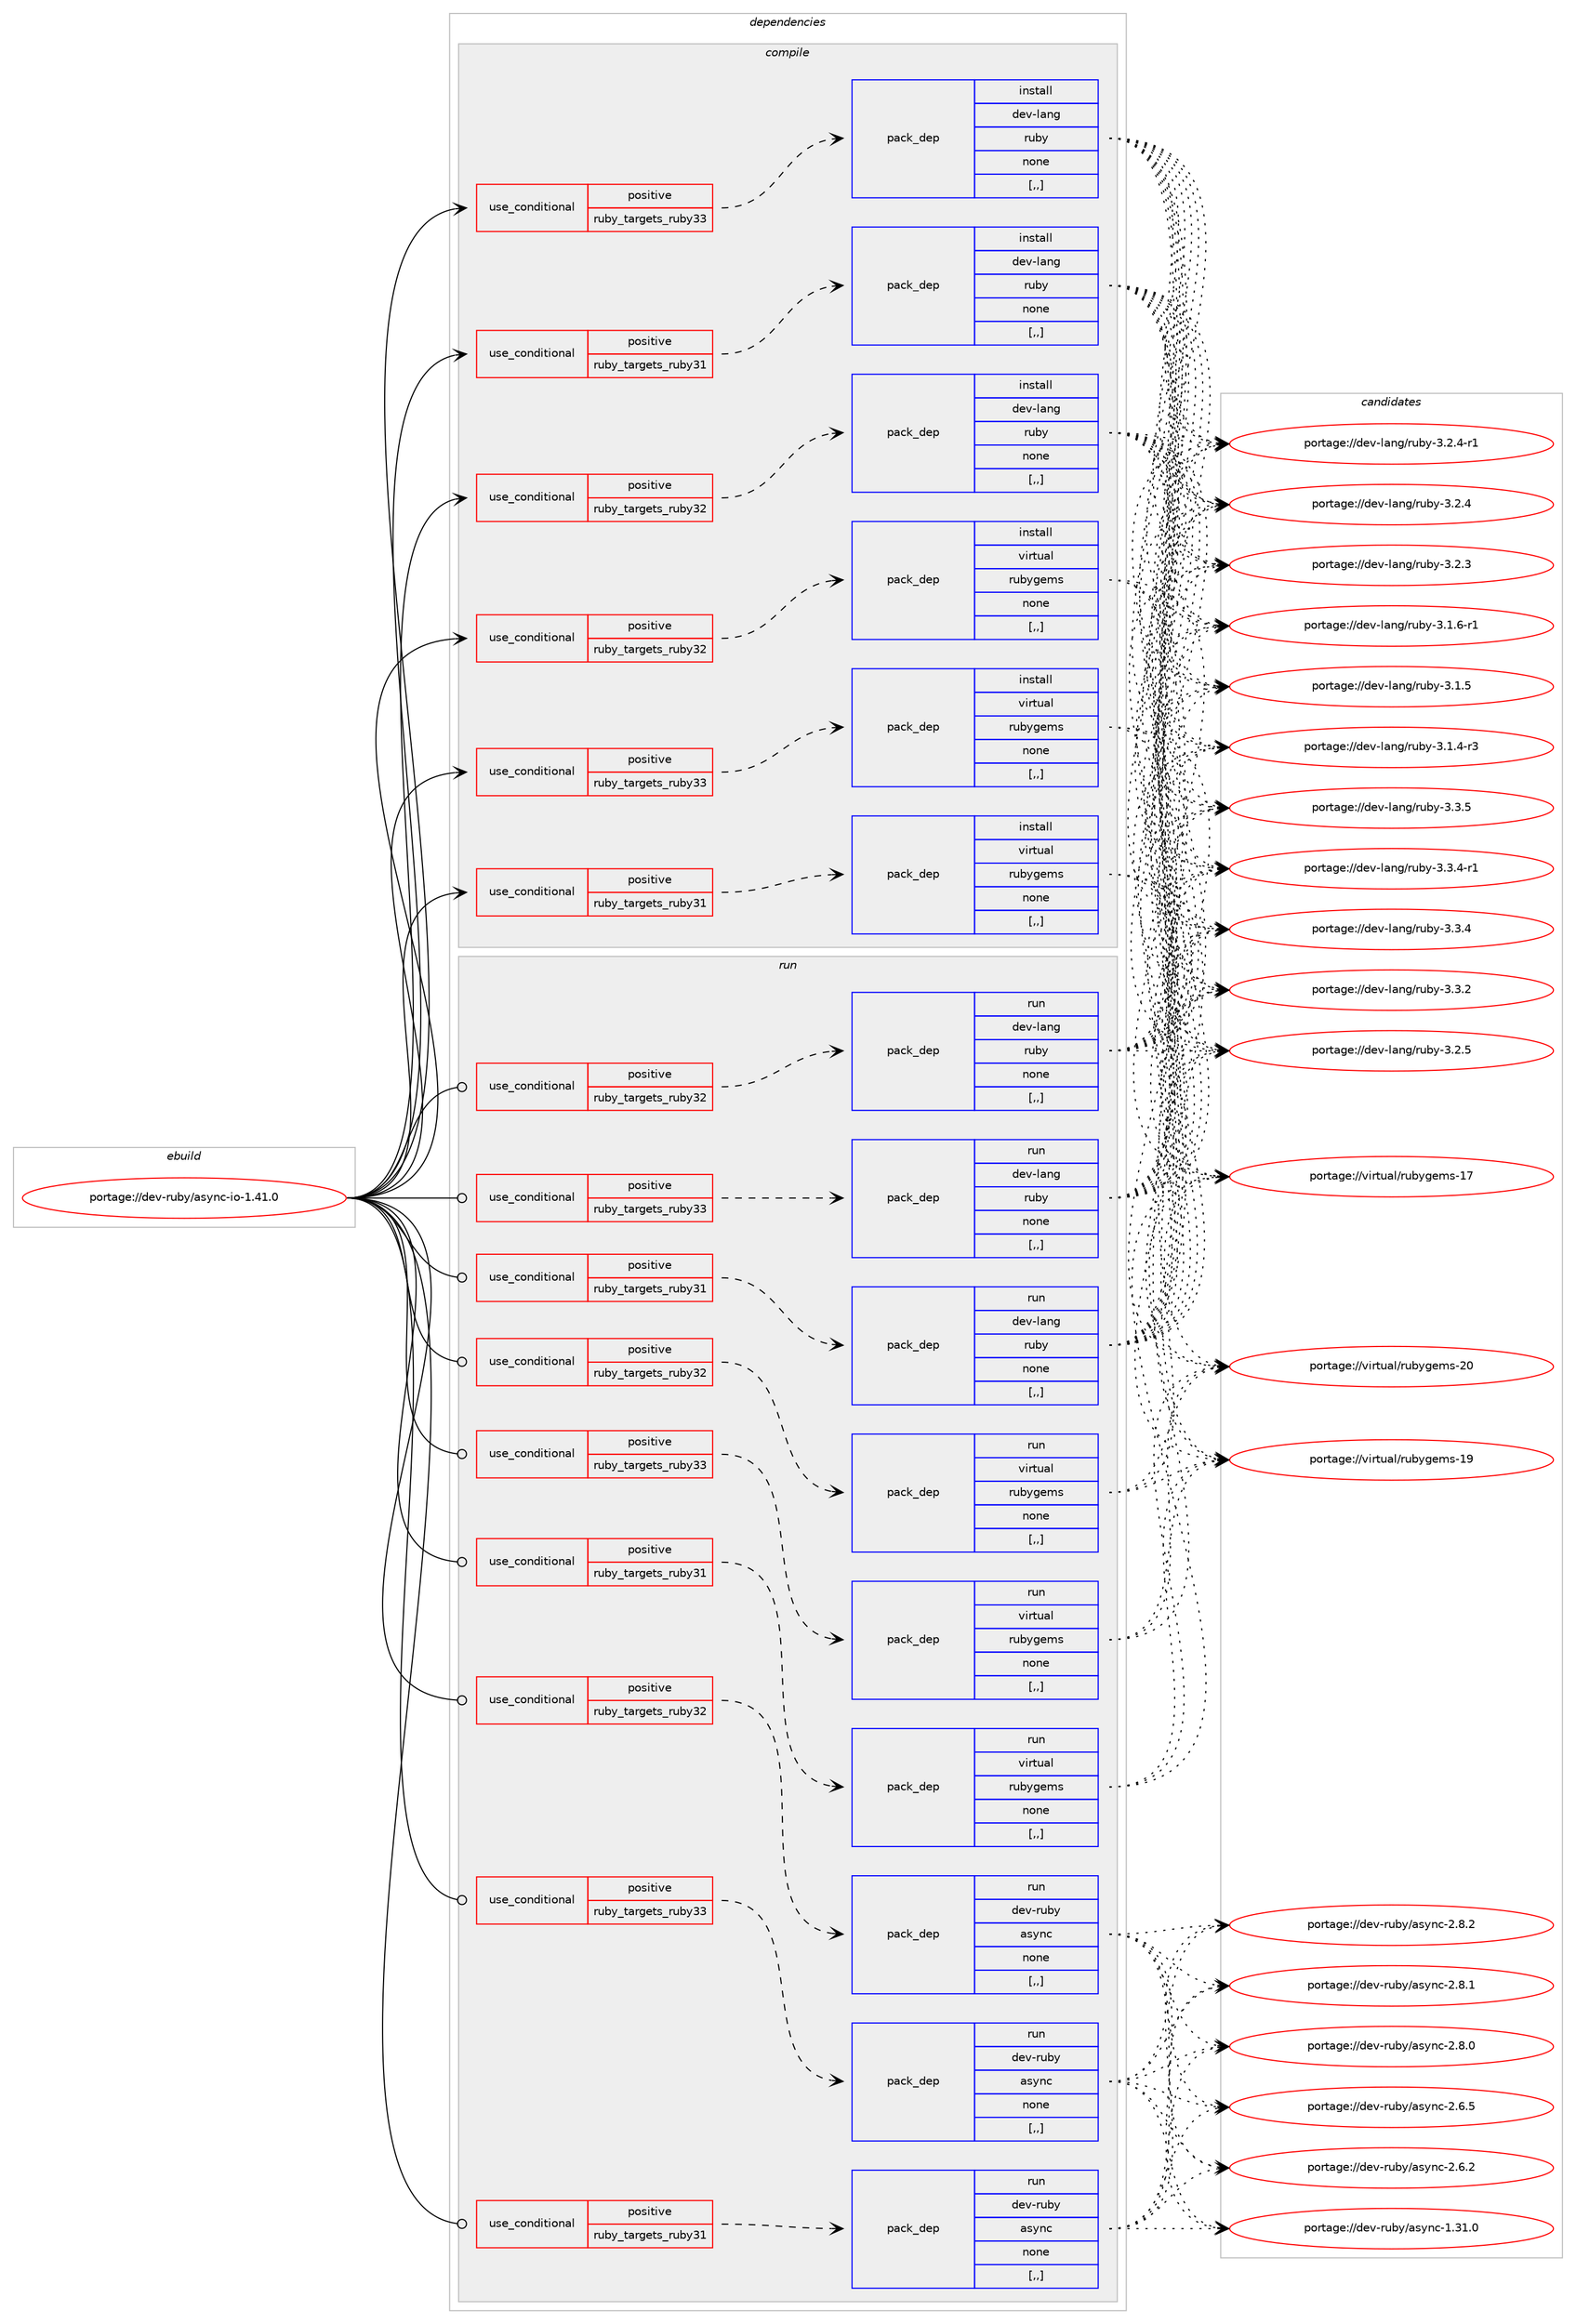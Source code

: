 digraph prolog {

# *************
# Graph options
# *************

newrank=true;
concentrate=true;
compound=true;
graph [rankdir=LR,fontname=Helvetica,fontsize=10,ranksep=1.5];#, ranksep=2.5, nodesep=0.2];
edge  [arrowhead=vee];
node  [fontname=Helvetica,fontsize=10];

# **********
# The ebuild
# **********

subgraph cluster_leftcol {
color=gray;
label=<<i>ebuild</i>>;
id [label="portage://dev-ruby/async-io-1.41.0", color=red, width=4, href="../dev-ruby/async-io-1.41.0.svg"];
}

# ****************
# The dependencies
# ****************

subgraph cluster_midcol {
color=gray;
label=<<i>dependencies</i>>;
subgraph cluster_compile {
fillcolor="#eeeeee";
style=filled;
label=<<i>compile</i>>;
subgraph cond175322 {
dependency672524 [label=<<TABLE BORDER="0" CELLBORDER="1" CELLSPACING="0" CELLPADDING="4"><TR><TD ROWSPAN="3" CELLPADDING="10">use_conditional</TD></TR><TR><TD>positive</TD></TR><TR><TD>ruby_targets_ruby31</TD></TR></TABLE>>, shape=none, color=red];
subgraph pack492317 {
dependency672525 [label=<<TABLE BORDER="0" CELLBORDER="1" CELLSPACING="0" CELLPADDING="4" WIDTH="220"><TR><TD ROWSPAN="6" CELLPADDING="30">pack_dep</TD></TR><TR><TD WIDTH="110">install</TD></TR><TR><TD>dev-lang</TD></TR><TR><TD>ruby</TD></TR><TR><TD>none</TD></TR><TR><TD>[,,]</TD></TR></TABLE>>, shape=none, color=blue];
}
dependency672524:e -> dependency672525:w [weight=20,style="dashed",arrowhead="vee"];
}
id:e -> dependency672524:w [weight=20,style="solid",arrowhead="vee"];
subgraph cond175323 {
dependency672526 [label=<<TABLE BORDER="0" CELLBORDER="1" CELLSPACING="0" CELLPADDING="4"><TR><TD ROWSPAN="3" CELLPADDING="10">use_conditional</TD></TR><TR><TD>positive</TD></TR><TR><TD>ruby_targets_ruby31</TD></TR></TABLE>>, shape=none, color=red];
subgraph pack492318 {
dependency672527 [label=<<TABLE BORDER="0" CELLBORDER="1" CELLSPACING="0" CELLPADDING="4" WIDTH="220"><TR><TD ROWSPAN="6" CELLPADDING="30">pack_dep</TD></TR><TR><TD WIDTH="110">install</TD></TR><TR><TD>virtual</TD></TR><TR><TD>rubygems</TD></TR><TR><TD>none</TD></TR><TR><TD>[,,]</TD></TR></TABLE>>, shape=none, color=blue];
}
dependency672526:e -> dependency672527:w [weight=20,style="dashed",arrowhead="vee"];
}
id:e -> dependency672526:w [weight=20,style="solid",arrowhead="vee"];
subgraph cond175324 {
dependency672528 [label=<<TABLE BORDER="0" CELLBORDER="1" CELLSPACING="0" CELLPADDING="4"><TR><TD ROWSPAN="3" CELLPADDING="10">use_conditional</TD></TR><TR><TD>positive</TD></TR><TR><TD>ruby_targets_ruby32</TD></TR></TABLE>>, shape=none, color=red];
subgraph pack492319 {
dependency672529 [label=<<TABLE BORDER="0" CELLBORDER="1" CELLSPACING="0" CELLPADDING="4" WIDTH="220"><TR><TD ROWSPAN="6" CELLPADDING="30">pack_dep</TD></TR><TR><TD WIDTH="110">install</TD></TR><TR><TD>dev-lang</TD></TR><TR><TD>ruby</TD></TR><TR><TD>none</TD></TR><TR><TD>[,,]</TD></TR></TABLE>>, shape=none, color=blue];
}
dependency672528:e -> dependency672529:w [weight=20,style="dashed",arrowhead="vee"];
}
id:e -> dependency672528:w [weight=20,style="solid",arrowhead="vee"];
subgraph cond175325 {
dependency672530 [label=<<TABLE BORDER="0" CELLBORDER="1" CELLSPACING="0" CELLPADDING="4"><TR><TD ROWSPAN="3" CELLPADDING="10">use_conditional</TD></TR><TR><TD>positive</TD></TR><TR><TD>ruby_targets_ruby32</TD></TR></TABLE>>, shape=none, color=red];
subgraph pack492320 {
dependency672531 [label=<<TABLE BORDER="0" CELLBORDER="1" CELLSPACING="0" CELLPADDING="4" WIDTH="220"><TR><TD ROWSPAN="6" CELLPADDING="30">pack_dep</TD></TR><TR><TD WIDTH="110">install</TD></TR><TR><TD>virtual</TD></TR><TR><TD>rubygems</TD></TR><TR><TD>none</TD></TR><TR><TD>[,,]</TD></TR></TABLE>>, shape=none, color=blue];
}
dependency672530:e -> dependency672531:w [weight=20,style="dashed",arrowhead="vee"];
}
id:e -> dependency672530:w [weight=20,style="solid",arrowhead="vee"];
subgraph cond175326 {
dependency672532 [label=<<TABLE BORDER="0" CELLBORDER="1" CELLSPACING="0" CELLPADDING="4"><TR><TD ROWSPAN="3" CELLPADDING="10">use_conditional</TD></TR><TR><TD>positive</TD></TR><TR><TD>ruby_targets_ruby33</TD></TR></TABLE>>, shape=none, color=red];
subgraph pack492321 {
dependency672533 [label=<<TABLE BORDER="0" CELLBORDER="1" CELLSPACING="0" CELLPADDING="4" WIDTH="220"><TR><TD ROWSPAN="6" CELLPADDING="30">pack_dep</TD></TR><TR><TD WIDTH="110">install</TD></TR><TR><TD>dev-lang</TD></TR><TR><TD>ruby</TD></TR><TR><TD>none</TD></TR><TR><TD>[,,]</TD></TR></TABLE>>, shape=none, color=blue];
}
dependency672532:e -> dependency672533:w [weight=20,style="dashed",arrowhead="vee"];
}
id:e -> dependency672532:w [weight=20,style="solid",arrowhead="vee"];
subgraph cond175327 {
dependency672534 [label=<<TABLE BORDER="0" CELLBORDER="1" CELLSPACING="0" CELLPADDING="4"><TR><TD ROWSPAN="3" CELLPADDING="10">use_conditional</TD></TR><TR><TD>positive</TD></TR><TR><TD>ruby_targets_ruby33</TD></TR></TABLE>>, shape=none, color=red];
subgraph pack492322 {
dependency672535 [label=<<TABLE BORDER="0" CELLBORDER="1" CELLSPACING="0" CELLPADDING="4" WIDTH="220"><TR><TD ROWSPAN="6" CELLPADDING="30">pack_dep</TD></TR><TR><TD WIDTH="110">install</TD></TR><TR><TD>virtual</TD></TR><TR><TD>rubygems</TD></TR><TR><TD>none</TD></TR><TR><TD>[,,]</TD></TR></TABLE>>, shape=none, color=blue];
}
dependency672534:e -> dependency672535:w [weight=20,style="dashed",arrowhead="vee"];
}
id:e -> dependency672534:w [weight=20,style="solid",arrowhead="vee"];
}
subgraph cluster_compileandrun {
fillcolor="#eeeeee";
style=filled;
label=<<i>compile and run</i>>;
}
subgraph cluster_run {
fillcolor="#eeeeee";
style=filled;
label=<<i>run</i>>;
subgraph cond175328 {
dependency672536 [label=<<TABLE BORDER="0" CELLBORDER="1" CELLSPACING="0" CELLPADDING="4"><TR><TD ROWSPAN="3" CELLPADDING="10">use_conditional</TD></TR><TR><TD>positive</TD></TR><TR><TD>ruby_targets_ruby31</TD></TR></TABLE>>, shape=none, color=red];
subgraph pack492323 {
dependency672537 [label=<<TABLE BORDER="0" CELLBORDER="1" CELLSPACING="0" CELLPADDING="4" WIDTH="220"><TR><TD ROWSPAN="6" CELLPADDING="30">pack_dep</TD></TR><TR><TD WIDTH="110">run</TD></TR><TR><TD>dev-lang</TD></TR><TR><TD>ruby</TD></TR><TR><TD>none</TD></TR><TR><TD>[,,]</TD></TR></TABLE>>, shape=none, color=blue];
}
dependency672536:e -> dependency672537:w [weight=20,style="dashed",arrowhead="vee"];
}
id:e -> dependency672536:w [weight=20,style="solid",arrowhead="odot"];
subgraph cond175329 {
dependency672538 [label=<<TABLE BORDER="0" CELLBORDER="1" CELLSPACING="0" CELLPADDING="4"><TR><TD ROWSPAN="3" CELLPADDING="10">use_conditional</TD></TR><TR><TD>positive</TD></TR><TR><TD>ruby_targets_ruby31</TD></TR></TABLE>>, shape=none, color=red];
subgraph pack492324 {
dependency672539 [label=<<TABLE BORDER="0" CELLBORDER="1" CELLSPACING="0" CELLPADDING="4" WIDTH="220"><TR><TD ROWSPAN="6" CELLPADDING="30">pack_dep</TD></TR><TR><TD WIDTH="110">run</TD></TR><TR><TD>dev-ruby</TD></TR><TR><TD>async</TD></TR><TR><TD>none</TD></TR><TR><TD>[,,]</TD></TR></TABLE>>, shape=none, color=blue];
}
dependency672538:e -> dependency672539:w [weight=20,style="dashed",arrowhead="vee"];
}
id:e -> dependency672538:w [weight=20,style="solid",arrowhead="odot"];
subgraph cond175330 {
dependency672540 [label=<<TABLE BORDER="0" CELLBORDER="1" CELLSPACING="0" CELLPADDING="4"><TR><TD ROWSPAN="3" CELLPADDING="10">use_conditional</TD></TR><TR><TD>positive</TD></TR><TR><TD>ruby_targets_ruby31</TD></TR></TABLE>>, shape=none, color=red];
subgraph pack492325 {
dependency672541 [label=<<TABLE BORDER="0" CELLBORDER="1" CELLSPACING="0" CELLPADDING="4" WIDTH="220"><TR><TD ROWSPAN="6" CELLPADDING="30">pack_dep</TD></TR><TR><TD WIDTH="110">run</TD></TR><TR><TD>virtual</TD></TR><TR><TD>rubygems</TD></TR><TR><TD>none</TD></TR><TR><TD>[,,]</TD></TR></TABLE>>, shape=none, color=blue];
}
dependency672540:e -> dependency672541:w [weight=20,style="dashed",arrowhead="vee"];
}
id:e -> dependency672540:w [weight=20,style="solid",arrowhead="odot"];
subgraph cond175331 {
dependency672542 [label=<<TABLE BORDER="0" CELLBORDER="1" CELLSPACING="0" CELLPADDING="4"><TR><TD ROWSPAN="3" CELLPADDING="10">use_conditional</TD></TR><TR><TD>positive</TD></TR><TR><TD>ruby_targets_ruby32</TD></TR></TABLE>>, shape=none, color=red];
subgraph pack492326 {
dependency672543 [label=<<TABLE BORDER="0" CELLBORDER="1" CELLSPACING="0" CELLPADDING="4" WIDTH="220"><TR><TD ROWSPAN="6" CELLPADDING="30">pack_dep</TD></TR><TR><TD WIDTH="110">run</TD></TR><TR><TD>dev-lang</TD></TR><TR><TD>ruby</TD></TR><TR><TD>none</TD></TR><TR><TD>[,,]</TD></TR></TABLE>>, shape=none, color=blue];
}
dependency672542:e -> dependency672543:w [weight=20,style="dashed",arrowhead="vee"];
}
id:e -> dependency672542:w [weight=20,style="solid",arrowhead="odot"];
subgraph cond175332 {
dependency672544 [label=<<TABLE BORDER="0" CELLBORDER="1" CELLSPACING="0" CELLPADDING="4"><TR><TD ROWSPAN="3" CELLPADDING="10">use_conditional</TD></TR><TR><TD>positive</TD></TR><TR><TD>ruby_targets_ruby32</TD></TR></TABLE>>, shape=none, color=red];
subgraph pack492327 {
dependency672545 [label=<<TABLE BORDER="0" CELLBORDER="1" CELLSPACING="0" CELLPADDING="4" WIDTH="220"><TR><TD ROWSPAN="6" CELLPADDING="30">pack_dep</TD></TR><TR><TD WIDTH="110">run</TD></TR><TR><TD>dev-ruby</TD></TR><TR><TD>async</TD></TR><TR><TD>none</TD></TR><TR><TD>[,,]</TD></TR></TABLE>>, shape=none, color=blue];
}
dependency672544:e -> dependency672545:w [weight=20,style="dashed",arrowhead="vee"];
}
id:e -> dependency672544:w [weight=20,style="solid",arrowhead="odot"];
subgraph cond175333 {
dependency672546 [label=<<TABLE BORDER="0" CELLBORDER="1" CELLSPACING="0" CELLPADDING="4"><TR><TD ROWSPAN="3" CELLPADDING="10">use_conditional</TD></TR><TR><TD>positive</TD></TR><TR><TD>ruby_targets_ruby32</TD></TR></TABLE>>, shape=none, color=red];
subgraph pack492328 {
dependency672547 [label=<<TABLE BORDER="0" CELLBORDER="1" CELLSPACING="0" CELLPADDING="4" WIDTH="220"><TR><TD ROWSPAN="6" CELLPADDING="30">pack_dep</TD></TR><TR><TD WIDTH="110">run</TD></TR><TR><TD>virtual</TD></TR><TR><TD>rubygems</TD></TR><TR><TD>none</TD></TR><TR><TD>[,,]</TD></TR></TABLE>>, shape=none, color=blue];
}
dependency672546:e -> dependency672547:w [weight=20,style="dashed",arrowhead="vee"];
}
id:e -> dependency672546:w [weight=20,style="solid",arrowhead="odot"];
subgraph cond175334 {
dependency672548 [label=<<TABLE BORDER="0" CELLBORDER="1" CELLSPACING="0" CELLPADDING="4"><TR><TD ROWSPAN="3" CELLPADDING="10">use_conditional</TD></TR><TR><TD>positive</TD></TR><TR><TD>ruby_targets_ruby33</TD></TR></TABLE>>, shape=none, color=red];
subgraph pack492329 {
dependency672549 [label=<<TABLE BORDER="0" CELLBORDER="1" CELLSPACING="0" CELLPADDING="4" WIDTH="220"><TR><TD ROWSPAN="6" CELLPADDING="30">pack_dep</TD></TR><TR><TD WIDTH="110">run</TD></TR><TR><TD>dev-lang</TD></TR><TR><TD>ruby</TD></TR><TR><TD>none</TD></TR><TR><TD>[,,]</TD></TR></TABLE>>, shape=none, color=blue];
}
dependency672548:e -> dependency672549:w [weight=20,style="dashed",arrowhead="vee"];
}
id:e -> dependency672548:w [weight=20,style="solid",arrowhead="odot"];
subgraph cond175335 {
dependency672550 [label=<<TABLE BORDER="0" CELLBORDER="1" CELLSPACING="0" CELLPADDING="4"><TR><TD ROWSPAN="3" CELLPADDING="10">use_conditional</TD></TR><TR><TD>positive</TD></TR><TR><TD>ruby_targets_ruby33</TD></TR></TABLE>>, shape=none, color=red];
subgraph pack492330 {
dependency672551 [label=<<TABLE BORDER="0" CELLBORDER="1" CELLSPACING="0" CELLPADDING="4" WIDTH="220"><TR><TD ROWSPAN="6" CELLPADDING="30">pack_dep</TD></TR><TR><TD WIDTH="110">run</TD></TR><TR><TD>dev-ruby</TD></TR><TR><TD>async</TD></TR><TR><TD>none</TD></TR><TR><TD>[,,]</TD></TR></TABLE>>, shape=none, color=blue];
}
dependency672550:e -> dependency672551:w [weight=20,style="dashed",arrowhead="vee"];
}
id:e -> dependency672550:w [weight=20,style="solid",arrowhead="odot"];
subgraph cond175336 {
dependency672552 [label=<<TABLE BORDER="0" CELLBORDER="1" CELLSPACING="0" CELLPADDING="4"><TR><TD ROWSPAN="3" CELLPADDING="10">use_conditional</TD></TR><TR><TD>positive</TD></TR><TR><TD>ruby_targets_ruby33</TD></TR></TABLE>>, shape=none, color=red];
subgraph pack492331 {
dependency672553 [label=<<TABLE BORDER="0" CELLBORDER="1" CELLSPACING="0" CELLPADDING="4" WIDTH="220"><TR><TD ROWSPAN="6" CELLPADDING="30">pack_dep</TD></TR><TR><TD WIDTH="110">run</TD></TR><TR><TD>virtual</TD></TR><TR><TD>rubygems</TD></TR><TR><TD>none</TD></TR><TR><TD>[,,]</TD></TR></TABLE>>, shape=none, color=blue];
}
dependency672552:e -> dependency672553:w [weight=20,style="dashed",arrowhead="vee"];
}
id:e -> dependency672552:w [weight=20,style="solid",arrowhead="odot"];
}
}

# **************
# The candidates
# **************

subgraph cluster_choices {
rank=same;
color=gray;
label=<<i>candidates</i>>;

subgraph choice492317 {
color=black;
nodesep=1;
choice10010111845108971101034711411798121455146514653 [label="portage://dev-lang/ruby-3.3.5", color=red, width=4,href="../dev-lang/ruby-3.3.5.svg"];
choice100101118451089711010347114117981214551465146524511449 [label="portage://dev-lang/ruby-3.3.4-r1", color=red, width=4,href="../dev-lang/ruby-3.3.4-r1.svg"];
choice10010111845108971101034711411798121455146514652 [label="portage://dev-lang/ruby-3.3.4", color=red, width=4,href="../dev-lang/ruby-3.3.4.svg"];
choice10010111845108971101034711411798121455146514650 [label="portage://dev-lang/ruby-3.3.2", color=red, width=4,href="../dev-lang/ruby-3.3.2.svg"];
choice10010111845108971101034711411798121455146504653 [label="portage://dev-lang/ruby-3.2.5", color=red, width=4,href="../dev-lang/ruby-3.2.5.svg"];
choice100101118451089711010347114117981214551465046524511449 [label="portage://dev-lang/ruby-3.2.4-r1", color=red, width=4,href="../dev-lang/ruby-3.2.4-r1.svg"];
choice10010111845108971101034711411798121455146504652 [label="portage://dev-lang/ruby-3.2.4", color=red, width=4,href="../dev-lang/ruby-3.2.4.svg"];
choice10010111845108971101034711411798121455146504651 [label="portage://dev-lang/ruby-3.2.3", color=red, width=4,href="../dev-lang/ruby-3.2.3.svg"];
choice100101118451089711010347114117981214551464946544511449 [label="portage://dev-lang/ruby-3.1.6-r1", color=red, width=4,href="../dev-lang/ruby-3.1.6-r1.svg"];
choice10010111845108971101034711411798121455146494653 [label="portage://dev-lang/ruby-3.1.5", color=red, width=4,href="../dev-lang/ruby-3.1.5.svg"];
choice100101118451089711010347114117981214551464946524511451 [label="portage://dev-lang/ruby-3.1.4-r3", color=red, width=4,href="../dev-lang/ruby-3.1.4-r3.svg"];
dependency672525:e -> choice10010111845108971101034711411798121455146514653:w [style=dotted,weight="100"];
dependency672525:e -> choice100101118451089711010347114117981214551465146524511449:w [style=dotted,weight="100"];
dependency672525:e -> choice10010111845108971101034711411798121455146514652:w [style=dotted,weight="100"];
dependency672525:e -> choice10010111845108971101034711411798121455146514650:w [style=dotted,weight="100"];
dependency672525:e -> choice10010111845108971101034711411798121455146504653:w [style=dotted,weight="100"];
dependency672525:e -> choice100101118451089711010347114117981214551465046524511449:w [style=dotted,weight="100"];
dependency672525:e -> choice10010111845108971101034711411798121455146504652:w [style=dotted,weight="100"];
dependency672525:e -> choice10010111845108971101034711411798121455146504651:w [style=dotted,weight="100"];
dependency672525:e -> choice100101118451089711010347114117981214551464946544511449:w [style=dotted,weight="100"];
dependency672525:e -> choice10010111845108971101034711411798121455146494653:w [style=dotted,weight="100"];
dependency672525:e -> choice100101118451089711010347114117981214551464946524511451:w [style=dotted,weight="100"];
}
subgraph choice492318 {
color=black;
nodesep=1;
choice118105114116117971084711411798121103101109115455048 [label="portage://virtual/rubygems-20", color=red, width=4,href="../virtual/rubygems-20.svg"];
choice118105114116117971084711411798121103101109115454957 [label="portage://virtual/rubygems-19", color=red, width=4,href="../virtual/rubygems-19.svg"];
choice118105114116117971084711411798121103101109115454955 [label="portage://virtual/rubygems-17", color=red, width=4,href="../virtual/rubygems-17.svg"];
dependency672527:e -> choice118105114116117971084711411798121103101109115455048:w [style=dotted,weight="100"];
dependency672527:e -> choice118105114116117971084711411798121103101109115454957:w [style=dotted,weight="100"];
dependency672527:e -> choice118105114116117971084711411798121103101109115454955:w [style=dotted,weight="100"];
}
subgraph choice492319 {
color=black;
nodesep=1;
choice10010111845108971101034711411798121455146514653 [label="portage://dev-lang/ruby-3.3.5", color=red, width=4,href="../dev-lang/ruby-3.3.5.svg"];
choice100101118451089711010347114117981214551465146524511449 [label="portage://dev-lang/ruby-3.3.4-r1", color=red, width=4,href="../dev-lang/ruby-3.3.4-r1.svg"];
choice10010111845108971101034711411798121455146514652 [label="portage://dev-lang/ruby-3.3.4", color=red, width=4,href="../dev-lang/ruby-3.3.4.svg"];
choice10010111845108971101034711411798121455146514650 [label="portage://dev-lang/ruby-3.3.2", color=red, width=4,href="../dev-lang/ruby-3.3.2.svg"];
choice10010111845108971101034711411798121455146504653 [label="portage://dev-lang/ruby-3.2.5", color=red, width=4,href="../dev-lang/ruby-3.2.5.svg"];
choice100101118451089711010347114117981214551465046524511449 [label="portage://dev-lang/ruby-3.2.4-r1", color=red, width=4,href="../dev-lang/ruby-3.2.4-r1.svg"];
choice10010111845108971101034711411798121455146504652 [label="portage://dev-lang/ruby-3.2.4", color=red, width=4,href="../dev-lang/ruby-3.2.4.svg"];
choice10010111845108971101034711411798121455146504651 [label="portage://dev-lang/ruby-3.2.3", color=red, width=4,href="../dev-lang/ruby-3.2.3.svg"];
choice100101118451089711010347114117981214551464946544511449 [label="portage://dev-lang/ruby-3.1.6-r1", color=red, width=4,href="../dev-lang/ruby-3.1.6-r1.svg"];
choice10010111845108971101034711411798121455146494653 [label="portage://dev-lang/ruby-3.1.5", color=red, width=4,href="../dev-lang/ruby-3.1.5.svg"];
choice100101118451089711010347114117981214551464946524511451 [label="portage://dev-lang/ruby-3.1.4-r3", color=red, width=4,href="../dev-lang/ruby-3.1.4-r3.svg"];
dependency672529:e -> choice10010111845108971101034711411798121455146514653:w [style=dotted,weight="100"];
dependency672529:e -> choice100101118451089711010347114117981214551465146524511449:w [style=dotted,weight="100"];
dependency672529:e -> choice10010111845108971101034711411798121455146514652:w [style=dotted,weight="100"];
dependency672529:e -> choice10010111845108971101034711411798121455146514650:w [style=dotted,weight="100"];
dependency672529:e -> choice10010111845108971101034711411798121455146504653:w [style=dotted,weight="100"];
dependency672529:e -> choice100101118451089711010347114117981214551465046524511449:w [style=dotted,weight="100"];
dependency672529:e -> choice10010111845108971101034711411798121455146504652:w [style=dotted,weight="100"];
dependency672529:e -> choice10010111845108971101034711411798121455146504651:w [style=dotted,weight="100"];
dependency672529:e -> choice100101118451089711010347114117981214551464946544511449:w [style=dotted,weight="100"];
dependency672529:e -> choice10010111845108971101034711411798121455146494653:w [style=dotted,weight="100"];
dependency672529:e -> choice100101118451089711010347114117981214551464946524511451:w [style=dotted,weight="100"];
}
subgraph choice492320 {
color=black;
nodesep=1;
choice118105114116117971084711411798121103101109115455048 [label="portage://virtual/rubygems-20", color=red, width=4,href="../virtual/rubygems-20.svg"];
choice118105114116117971084711411798121103101109115454957 [label="portage://virtual/rubygems-19", color=red, width=4,href="../virtual/rubygems-19.svg"];
choice118105114116117971084711411798121103101109115454955 [label="portage://virtual/rubygems-17", color=red, width=4,href="../virtual/rubygems-17.svg"];
dependency672531:e -> choice118105114116117971084711411798121103101109115455048:w [style=dotted,weight="100"];
dependency672531:e -> choice118105114116117971084711411798121103101109115454957:w [style=dotted,weight="100"];
dependency672531:e -> choice118105114116117971084711411798121103101109115454955:w [style=dotted,weight="100"];
}
subgraph choice492321 {
color=black;
nodesep=1;
choice10010111845108971101034711411798121455146514653 [label="portage://dev-lang/ruby-3.3.5", color=red, width=4,href="../dev-lang/ruby-3.3.5.svg"];
choice100101118451089711010347114117981214551465146524511449 [label="portage://dev-lang/ruby-3.3.4-r1", color=red, width=4,href="../dev-lang/ruby-3.3.4-r1.svg"];
choice10010111845108971101034711411798121455146514652 [label="portage://dev-lang/ruby-3.3.4", color=red, width=4,href="../dev-lang/ruby-3.3.4.svg"];
choice10010111845108971101034711411798121455146514650 [label="portage://dev-lang/ruby-3.3.2", color=red, width=4,href="../dev-lang/ruby-3.3.2.svg"];
choice10010111845108971101034711411798121455146504653 [label="portage://dev-lang/ruby-3.2.5", color=red, width=4,href="../dev-lang/ruby-3.2.5.svg"];
choice100101118451089711010347114117981214551465046524511449 [label="portage://dev-lang/ruby-3.2.4-r1", color=red, width=4,href="../dev-lang/ruby-3.2.4-r1.svg"];
choice10010111845108971101034711411798121455146504652 [label="portage://dev-lang/ruby-3.2.4", color=red, width=4,href="../dev-lang/ruby-3.2.4.svg"];
choice10010111845108971101034711411798121455146504651 [label="portage://dev-lang/ruby-3.2.3", color=red, width=4,href="../dev-lang/ruby-3.2.3.svg"];
choice100101118451089711010347114117981214551464946544511449 [label="portage://dev-lang/ruby-3.1.6-r1", color=red, width=4,href="../dev-lang/ruby-3.1.6-r1.svg"];
choice10010111845108971101034711411798121455146494653 [label="portage://dev-lang/ruby-3.1.5", color=red, width=4,href="../dev-lang/ruby-3.1.5.svg"];
choice100101118451089711010347114117981214551464946524511451 [label="portage://dev-lang/ruby-3.1.4-r3", color=red, width=4,href="../dev-lang/ruby-3.1.4-r3.svg"];
dependency672533:e -> choice10010111845108971101034711411798121455146514653:w [style=dotted,weight="100"];
dependency672533:e -> choice100101118451089711010347114117981214551465146524511449:w [style=dotted,weight="100"];
dependency672533:e -> choice10010111845108971101034711411798121455146514652:w [style=dotted,weight="100"];
dependency672533:e -> choice10010111845108971101034711411798121455146514650:w [style=dotted,weight="100"];
dependency672533:e -> choice10010111845108971101034711411798121455146504653:w [style=dotted,weight="100"];
dependency672533:e -> choice100101118451089711010347114117981214551465046524511449:w [style=dotted,weight="100"];
dependency672533:e -> choice10010111845108971101034711411798121455146504652:w [style=dotted,weight="100"];
dependency672533:e -> choice10010111845108971101034711411798121455146504651:w [style=dotted,weight="100"];
dependency672533:e -> choice100101118451089711010347114117981214551464946544511449:w [style=dotted,weight="100"];
dependency672533:e -> choice10010111845108971101034711411798121455146494653:w [style=dotted,weight="100"];
dependency672533:e -> choice100101118451089711010347114117981214551464946524511451:w [style=dotted,weight="100"];
}
subgraph choice492322 {
color=black;
nodesep=1;
choice118105114116117971084711411798121103101109115455048 [label="portage://virtual/rubygems-20", color=red, width=4,href="../virtual/rubygems-20.svg"];
choice118105114116117971084711411798121103101109115454957 [label="portage://virtual/rubygems-19", color=red, width=4,href="../virtual/rubygems-19.svg"];
choice118105114116117971084711411798121103101109115454955 [label="portage://virtual/rubygems-17", color=red, width=4,href="../virtual/rubygems-17.svg"];
dependency672535:e -> choice118105114116117971084711411798121103101109115455048:w [style=dotted,weight="100"];
dependency672535:e -> choice118105114116117971084711411798121103101109115454957:w [style=dotted,weight="100"];
dependency672535:e -> choice118105114116117971084711411798121103101109115454955:w [style=dotted,weight="100"];
}
subgraph choice492323 {
color=black;
nodesep=1;
choice10010111845108971101034711411798121455146514653 [label="portage://dev-lang/ruby-3.3.5", color=red, width=4,href="../dev-lang/ruby-3.3.5.svg"];
choice100101118451089711010347114117981214551465146524511449 [label="portage://dev-lang/ruby-3.3.4-r1", color=red, width=4,href="../dev-lang/ruby-3.3.4-r1.svg"];
choice10010111845108971101034711411798121455146514652 [label="portage://dev-lang/ruby-3.3.4", color=red, width=4,href="../dev-lang/ruby-3.3.4.svg"];
choice10010111845108971101034711411798121455146514650 [label="portage://dev-lang/ruby-3.3.2", color=red, width=4,href="../dev-lang/ruby-3.3.2.svg"];
choice10010111845108971101034711411798121455146504653 [label="portage://dev-lang/ruby-3.2.5", color=red, width=4,href="../dev-lang/ruby-3.2.5.svg"];
choice100101118451089711010347114117981214551465046524511449 [label="portage://dev-lang/ruby-3.2.4-r1", color=red, width=4,href="../dev-lang/ruby-3.2.4-r1.svg"];
choice10010111845108971101034711411798121455146504652 [label="portage://dev-lang/ruby-3.2.4", color=red, width=4,href="../dev-lang/ruby-3.2.4.svg"];
choice10010111845108971101034711411798121455146504651 [label="portage://dev-lang/ruby-3.2.3", color=red, width=4,href="../dev-lang/ruby-3.2.3.svg"];
choice100101118451089711010347114117981214551464946544511449 [label="portage://dev-lang/ruby-3.1.6-r1", color=red, width=4,href="../dev-lang/ruby-3.1.6-r1.svg"];
choice10010111845108971101034711411798121455146494653 [label="portage://dev-lang/ruby-3.1.5", color=red, width=4,href="../dev-lang/ruby-3.1.5.svg"];
choice100101118451089711010347114117981214551464946524511451 [label="portage://dev-lang/ruby-3.1.4-r3", color=red, width=4,href="../dev-lang/ruby-3.1.4-r3.svg"];
dependency672537:e -> choice10010111845108971101034711411798121455146514653:w [style=dotted,weight="100"];
dependency672537:e -> choice100101118451089711010347114117981214551465146524511449:w [style=dotted,weight="100"];
dependency672537:e -> choice10010111845108971101034711411798121455146514652:w [style=dotted,weight="100"];
dependency672537:e -> choice10010111845108971101034711411798121455146514650:w [style=dotted,weight="100"];
dependency672537:e -> choice10010111845108971101034711411798121455146504653:w [style=dotted,weight="100"];
dependency672537:e -> choice100101118451089711010347114117981214551465046524511449:w [style=dotted,weight="100"];
dependency672537:e -> choice10010111845108971101034711411798121455146504652:w [style=dotted,weight="100"];
dependency672537:e -> choice10010111845108971101034711411798121455146504651:w [style=dotted,weight="100"];
dependency672537:e -> choice100101118451089711010347114117981214551464946544511449:w [style=dotted,weight="100"];
dependency672537:e -> choice10010111845108971101034711411798121455146494653:w [style=dotted,weight="100"];
dependency672537:e -> choice100101118451089711010347114117981214551464946524511451:w [style=dotted,weight="100"];
}
subgraph choice492324 {
color=black;
nodesep=1;
choice1001011184511411798121479711512111099455046564650 [label="portage://dev-ruby/async-2.8.2", color=red, width=4,href="../dev-ruby/async-2.8.2.svg"];
choice1001011184511411798121479711512111099455046564649 [label="portage://dev-ruby/async-2.8.1", color=red, width=4,href="../dev-ruby/async-2.8.1.svg"];
choice1001011184511411798121479711512111099455046564648 [label="portage://dev-ruby/async-2.8.0", color=red, width=4,href="../dev-ruby/async-2.8.0.svg"];
choice1001011184511411798121479711512111099455046544653 [label="portage://dev-ruby/async-2.6.5", color=red, width=4,href="../dev-ruby/async-2.6.5.svg"];
choice1001011184511411798121479711512111099455046544650 [label="portage://dev-ruby/async-2.6.2", color=red, width=4,href="../dev-ruby/async-2.6.2.svg"];
choice100101118451141179812147971151211109945494651494648 [label="portage://dev-ruby/async-1.31.0", color=red, width=4,href="../dev-ruby/async-1.31.0.svg"];
dependency672539:e -> choice1001011184511411798121479711512111099455046564650:w [style=dotted,weight="100"];
dependency672539:e -> choice1001011184511411798121479711512111099455046564649:w [style=dotted,weight="100"];
dependency672539:e -> choice1001011184511411798121479711512111099455046564648:w [style=dotted,weight="100"];
dependency672539:e -> choice1001011184511411798121479711512111099455046544653:w [style=dotted,weight="100"];
dependency672539:e -> choice1001011184511411798121479711512111099455046544650:w [style=dotted,weight="100"];
dependency672539:e -> choice100101118451141179812147971151211109945494651494648:w [style=dotted,weight="100"];
}
subgraph choice492325 {
color=black;
nodesep=1;
choice118105114116117971084711411798121103101109115455048 [label="portage://virtual/rubygems-20", color=red, width=4,href="../virtual/rubygems-20.svg"];
choice118105114116117971084711411798121103101109115454957 [label="portage://virtual/rubygems-19", color=red, width=4,href="../virtual/rubygems-19.svg"];
choice118105114116117971084711411798121103101109115454955 [label="portage://virtual/rubygems-17", color=red, width=4,href="../virtual/rubygems-17.svg"];
dependency672541:e -> choice118105114116117971084711411798121103101109115455048:w [style=dotted,weight="100"];
dependency672541:e -> choice118105114116117971084711411798121103101109115454957:w [style=dotted,weight="100"];
dependency672541:e -> choice118105114116117971084711411798121103101109115454955:w [style=dotted,weight="100"];
}
subgraph choice492326 {
color=black;
nodesep=1;
choice10010111845108971101034711411798121455146514653 [label="portage://dev-lang/ruby-3.3.5", color=red, width=4,href="../dev-lang/ruby-3.3.5.svg"];
choice100101118451089711010347114117981214551465146524511449 [label="portage://dev-lang/ruby-3.3.4-r1", color=red, width=4,href="../dev-lang/ruby-3.3.4-r1.svg"];
choice10010111845108971101034711411798121455146514652 [label="portage://dev-lang/ruby-3.3.4", color=red, width=4,href="../dev-lang/ruby-3.3.4.svg"];
choice10010111845108971101034711411798121455146514650 [label="portage://dev-lang/ruby-3.3.2", color=red, width=4,href="../dev-lang/ruby-3.3.2.svg"];
choice10010111845108971101034711411798121455146504653 [label="portage://dev-lang/ruby-3.2.5", color=red, width=4,href="../dev-lang/ruby-3.2.5.svg"];
choice100101118451089711010347114117981214551465046524511449 [label="portage://dev-lang/ruby-3.2.4-r1", color=red, width=4,href="../dev-lang/ruby-3.2.4-r1.svg"];
choice10010111845108971101034711411798121455146504652 [label="portage://dev-lang/ruby-3.2.4", color=red, width=4,href="../dev-lang/ruby-3.2.4.svg"];
choice10010111845108971101034711411798121455146504651 [label="portage://dev-lang/ruby-3.2.3", color=red, width=4,href="../dev-lang/ruby-3.2.3.svg"];
choice100101118451089711010347114117981214551464946544511449 [label="portage://dev-lang/ruby-3.1.6-r1", color=red, width=4,href="../dev-lang/ruby-3.1.6-r1.svg"];
choice10010111845108971101034711411798121455146494653 [label="portage://dev-lang/ruby-3.1.5", color=red, width=4,href="../dev-lang/ruby-3.1.5.svg"];
choice100101118451089711010347114117981214551464946524511451 [label="portage://dev-lang/ruby-3.1.4-r3", color=red, width=4,href="../dev-lang/ruby-3.1.4-r3.svg"];
dependency672543:e -> choice10010111845108971101034711411798121455146514653:w [style=dotted,weight="100"];
dependency672543:e -> choice100101118451089711010347114117981214551465146524511449:w [style=dotted,weight="100"];
dependency672543:e -> choice10010111845108971101034711411798121455146514652:w [style=dotted,weight="100"];
dependency672543:e -> choice10010111845108971101034711411798121455146514650:w [style=dotted,weight="100"];
dependency672543:e -> choice10010111845108971101034711411798121455146504653:w [style=dotted,weight="100"];
dependency672543:e -> choice100101118451089711010347114117981214551465046524511449:w [style=dotted,weight="100"];
dependency672543:e -> choice10010111845108971101034711411798121455146504652:w [style=dotted,weight="100"];
dependency672543:e -> choice10010111845108971101034711411798121455146504651:w [style=dotted,weight="100"];
dependency672543:e -> choice100101118451089711010347114117981214551464946544511449:w [style=dotted,weight="100"];
dependency672543:e -> choice10010111845108971101034711411798121455146494653:w [style=dotted,weight="100"];
dependency672543:e -> choice100101118451089711010347114117981214551464946524511451:w [style=dotted,weight="100"];
}
subgraph choice492327 {
color=black;
nodesep=1;
choice1001011184511411798121479711512111099455046564650 [label="portage://dev-ruby/async-2.8.2", color=red, width=4,href="../dev-ruby/async-2.8.2.svg"];
choice1001011184511411798121479711512111099455046564649 [label="portage://dev-ruby/async-2.8.1", color=red, width=4,href="../dev-ruby/async-2.8.1.svg"];
choice1001011184511411798121479711512111099455046564648 [label="portage://dev-ruby/async-2.8.0", color=red, width=4,href="../dev-ruby/async-2.8.0.svg"];
choice1001011184511411798121479711512111099455046544653 [label="portage://dev-ruby/async-2.6.5", color=red, width=4,href="../dev-ruby/async-2.6.5.svg"];
choice1001011184511411798121479711512111099455046544650 [label="portage://dev-ruby/async-2.6.2", color=red, width=4,href="../dev-ruby/async-2.6.2.svg"];
choice100101118451141179812147971151211109945494651494648 [label="portage://dev-ruby/async-1.31.0", color=red, width=4,href="../dev-ruby/async-1.31.0.svg"];
dependency672545:e -> choice1001011184511411798121479711512111099455046564650:w [style=dotted,weight="100"];
dependency672545:e -> choice1001011184511411798121479711512111099455046564649:w [style=dotted,weight="100"];
dependency672545:e -> choice1001011184511411798121479711512111099455046564648:w [style=dotted,weight="100"];
dependency672545:e -> choice1001011184511411798121479711512111099455046544653:w [style=dotted,weight="100"];
dependency672545:e -> choice1001011184511411798121479711512111099455046544650:w [style=dotted,weight="100"];
dependency672545:e -> choice100101118451141179812147971151211109945494651494648:w [style=dotted,weight="100"];
}
subgraph choice492328 {
color=black;
nodesep=1;
choice118105114116117971084711411798121103101109115455048 [label="portage://virtual/rubygems-20", color=red, width=4,href="../virtual/rubygems-20.svg"];
choice118105114116117971084711411798121103101109115454957 [label="portage://virtual/rubygems-19", color=red, width=4,href="../virtual/rubygems-19.svg"];
choice118105114116117971084711411798121103101109115454955 [label="portage://virtual/rubygems-17", color=red, width=4,href="../virtual/rubygems-17.svg"];
dependency672547:e -> choice118105114116117971084711411798121103101109115455048:w [style=dotted,weight="100"];
dependency672547:e -> choice118105114116117971084711411798121103101109115454957:w [style=dotted,weight="100"];
dependency672547:e -> choice118105114116117971084711411798121103101109115454955:w [style=dotted,weight="100"];
}
subgraph choice492329 {
color=black;
nodesep=1;
choice10010111845108971101034711411798121455146514653 [label="portage://dev-lang/ruby-3.3.5", color=red, width=4,href="../dev-lang/ruby-3.3.5.svg"];
choice100101118451089711010347114117981214551465146524511449 [label="portage://dev-lang/ruby-3.3.4-r1", color=red, width=4,href="../dev-lang/ruby-3.3.4-r1.svg"];
choice10010111845108971101034711411798121455146514652 [label="portage://dev-lang/ruby-3.3.4", color=red, width=4,href="../dev-lang/ruby-3.3.4.svg"];
choice10010111845108971101034711411798121455146514650 [label="portage://dev-lang/ruby-3.3.2", color=red, width=4,href="../dev-lang/ruby-3.3.2.svg"];
choice10010111845108971101034711411798121455146504653 [label="portage://dev-lang/ruby-3.2.5", color=red, width=4,href="../dev-lang/ruby-3.2.5.svg"];
choice100101118451089711010347114117981214551465046524511449 [label="portage://dev-lang/ruby-3.2.4-r1", color=red, width=4,href="../dev-lang/ruby-3.2.4-r1.svg"];
choice10010111845108971101034711411798121455146504652 [label="portage://dev-lang/ruby-3.2.4", color=red, width=4,href="../dev-lang/ruby-3.2.4.svg"];
choice10010111845108971101034711411798121455146504651 [label="portage://dev-lang/ruby-3.2.3", color=red, width=4,href="../dev-lang/ruby-3.2.3.svg"];
choice100101118451089711010347114117981214551464946544511449 [label="portage://dev-lang/ruby-3.1.6-r1", color=red, width=4,href="../dev-lang/ruby-3.1.6-r1.svg"];
choice10010111845108971101034711411798121455146494653 [label="portage://dev-lang/ruby-3.1.5", color=red, width=4,href="../dev-lang/ruby-3.1.5.svg"];
choice100101118451089711010347114117981214551464946524511451 [label="portage://dev-lang/ruby-3.1.4-r3", color=red, width=4,href="../dev-lang/ruby-3.1.4-r3.svg"];
dependency672549:e -> choice10010111845108971101034711411798121455146514653:w [style=dotted,weight="100"];
dependency672549:e -> choice100101118451089711010347114117981214551465146524511449:w [style=dotted,weight="100"];
dependency672549:e -> choice10010111845108971101034711411798121455146514652:w [style=dotted,weight="100"];
dependency672549:e -> choice10010111845108971101034711411798121455146514650:w [style=dotted,weight="100"];
dependency672549:e -> choice10010111845108971101034711411798121455146504653:w [style=dotted,weight="100"];
dependency672549:e -> choice100101118451089711010347114117981214551465046524511449:w [style=dotted,weight="100"];
dependency672549:e -> choice10010111845108971101034711411798121455146504652:w [style=dotted,weight="100"];
dependency672549:e -> choice10010111845108971101034711411798121455146504651:w [style=dotted,weight="100"];
dependency672549:e -> choice100101118451089711010347114117981214551464946544511449:w [style=dotted,weight="100"];
dependency672549:e -> choice10010111845108971101034711411798121455146494653:w [style=dotted,weight="100"];
dependency672549:e -> choice100101118451089711010347114117981214551464946524511451:w [style=dotted,weight="100"];
}
subgraph choice492330 {
color=black;
nodesep=1;
choice1001011184511411798121479711512111099455046564650 [label="portage://dev-ruby/async-2.8.2", color=red, width=4,href="../dev-ruby/async-2.8.2.svg"];
choice1001011184511411798121479711512111099455046564649 [label="portage://dev-ruby/async-2.8.1", color=red, width=4,href="../dev-ruby/async-2.8.1.svg"];
choice1001011184511411798121479711512111099455046564648 [label="portage://dev-ruby/async-2.8.0", color=red, width=4,href="../dev-ruby/async-2.8.0.svg"];
choice1001011184511411798121479711512111099455046544653 [label="portage://dev-ruby/async-2.6.5", color=red, width=4,href="../dev-ruby/async-2.6.5.svg"];
choice1001011184511411798121479711512111099455046544650 [label="portage://dev-ruby/async-2.6.2", color=red, width=4,href="../dev-ruby/async-2.6.2.svg"];
choice100101118451141179812147971151211109945494651494648 [label="portage://dev-ruby/async-1.31.0", color=red, width=4,href="../dev-ruby/async-1.31.0.svg"];
dependency672551:e -> choice1001011184511411798121479711512111099455046564650:w [style=dotted,weight="100"];
dependency672551:e -> choice1001011184511411798121479711512111099455046564649:w [style=dotted,weight="100"];
dependency672551:e -> choice1001011184511411798121479711512111099455046564648:w [style=dotted,weight="100"];
dependency672551:e -> choice1001011184511411798121479711512111099455046544653:w [style=dotted,weight="100"];
dependency672551:e -> choice1001011184511411798121479711512111099455046544650:w [style=dotted,weight="100"];
dependency672551:e -> choice100101118451141179812147971151211109945494651494648:w [style=dotted,weight="100"];
}
subgraph choice492331 {
color=black;
nodesep=1;
choice118105114116117971084711411798121103101109115455048 [label="portage://virtual/rubygems-20", color=red, width=4,href="../virtual/rubygems-20.svg"];
choice118105114116117971084711411798121103101109115454957 [label="portage://virtual/rubygems-19", color=red, width=4,href="../virtual/rubygems-19.svg"];
choice118105114116117971084711411798121103101109115454955 [label="portage://virtual/rubygems-17", color=red, width=4,href="../virtual/rubygems-17.svg"];
dependency672553:e -> choice118105114116117971084711411798121103101109115455048:w [style=dotted,weight="100"];
dependency672553:e -> choice118105114116117971084711411798121103101109115454957:w [style=dotted,weight="100"];
dependency672553:e -> choice118105114116117971084711411798121103101109115454955:w [style=dotted,weight="100"];
}
}

}
